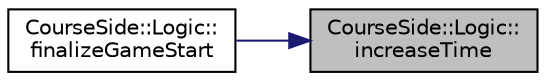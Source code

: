 digraph "CourseSide::Logic::increaseTime"
{
 // LATEX_PDF_SIZE
  edge [fontname="Helvetica",fontsize="10",labelfontname="Helvetica",labelfontsize="10"];
  node [fontname="Helvetica",fontsize="10",shape=record];
  rankdir="RL";
  Node1 [label="CourseSide::Logic::\lincreaseTime",height=0.2,width=0.4,color="black", fillcolor="grey75", style="filled", fontcolor="black",tooltip="increaseTime gets called when timer_ timeouts and increases time when game is not over,..."];
  Node1 -> Node2 [dir="back",color="midnightblue",fontsize="10",style="solid",fontname="Helvetica"];
  Node2 [label="CourseSide::Logic::\lfinalizeGameStart",height=0.2,width=0.4,color="black", fillcolor="white", style="filled",URL="$class_course_side_1_1_logic.html#aaf9eb4875f2f9dfa0bd53c3dc11b7677",tooltip="finalizeGameStart calls to add buses, stops and passengers, calls cityif_ to start the game and start..."];
}
